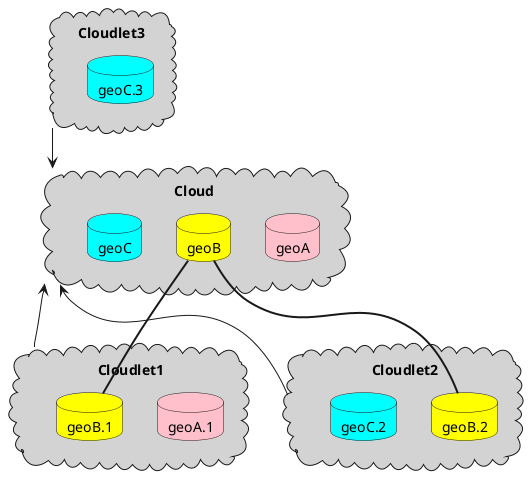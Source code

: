 @startuml

cloud Cloudlet1 #lightgray {
  database "geoA.1" #pink
  database "geoB.1" #ffff00
}

cloud Cloudlet2 #lightgray {
  database "geoB.2" #ffff00
  database "geoC.2" #00ffff
}

cloud Cloudlet3 #lightgray {
  database "geoC.3" #00ffff
}


cloud Cloud #lightgray {
  database geoA #pink
  database geoB #ffff00
  database geoC #00ffff
}

Cloudlet1 --> Cloud
Cloudlet2 --> Cloud
Cloudlet3 --> Cloud

geoB === geoB.1
geoB === geoB.2
@enduml

